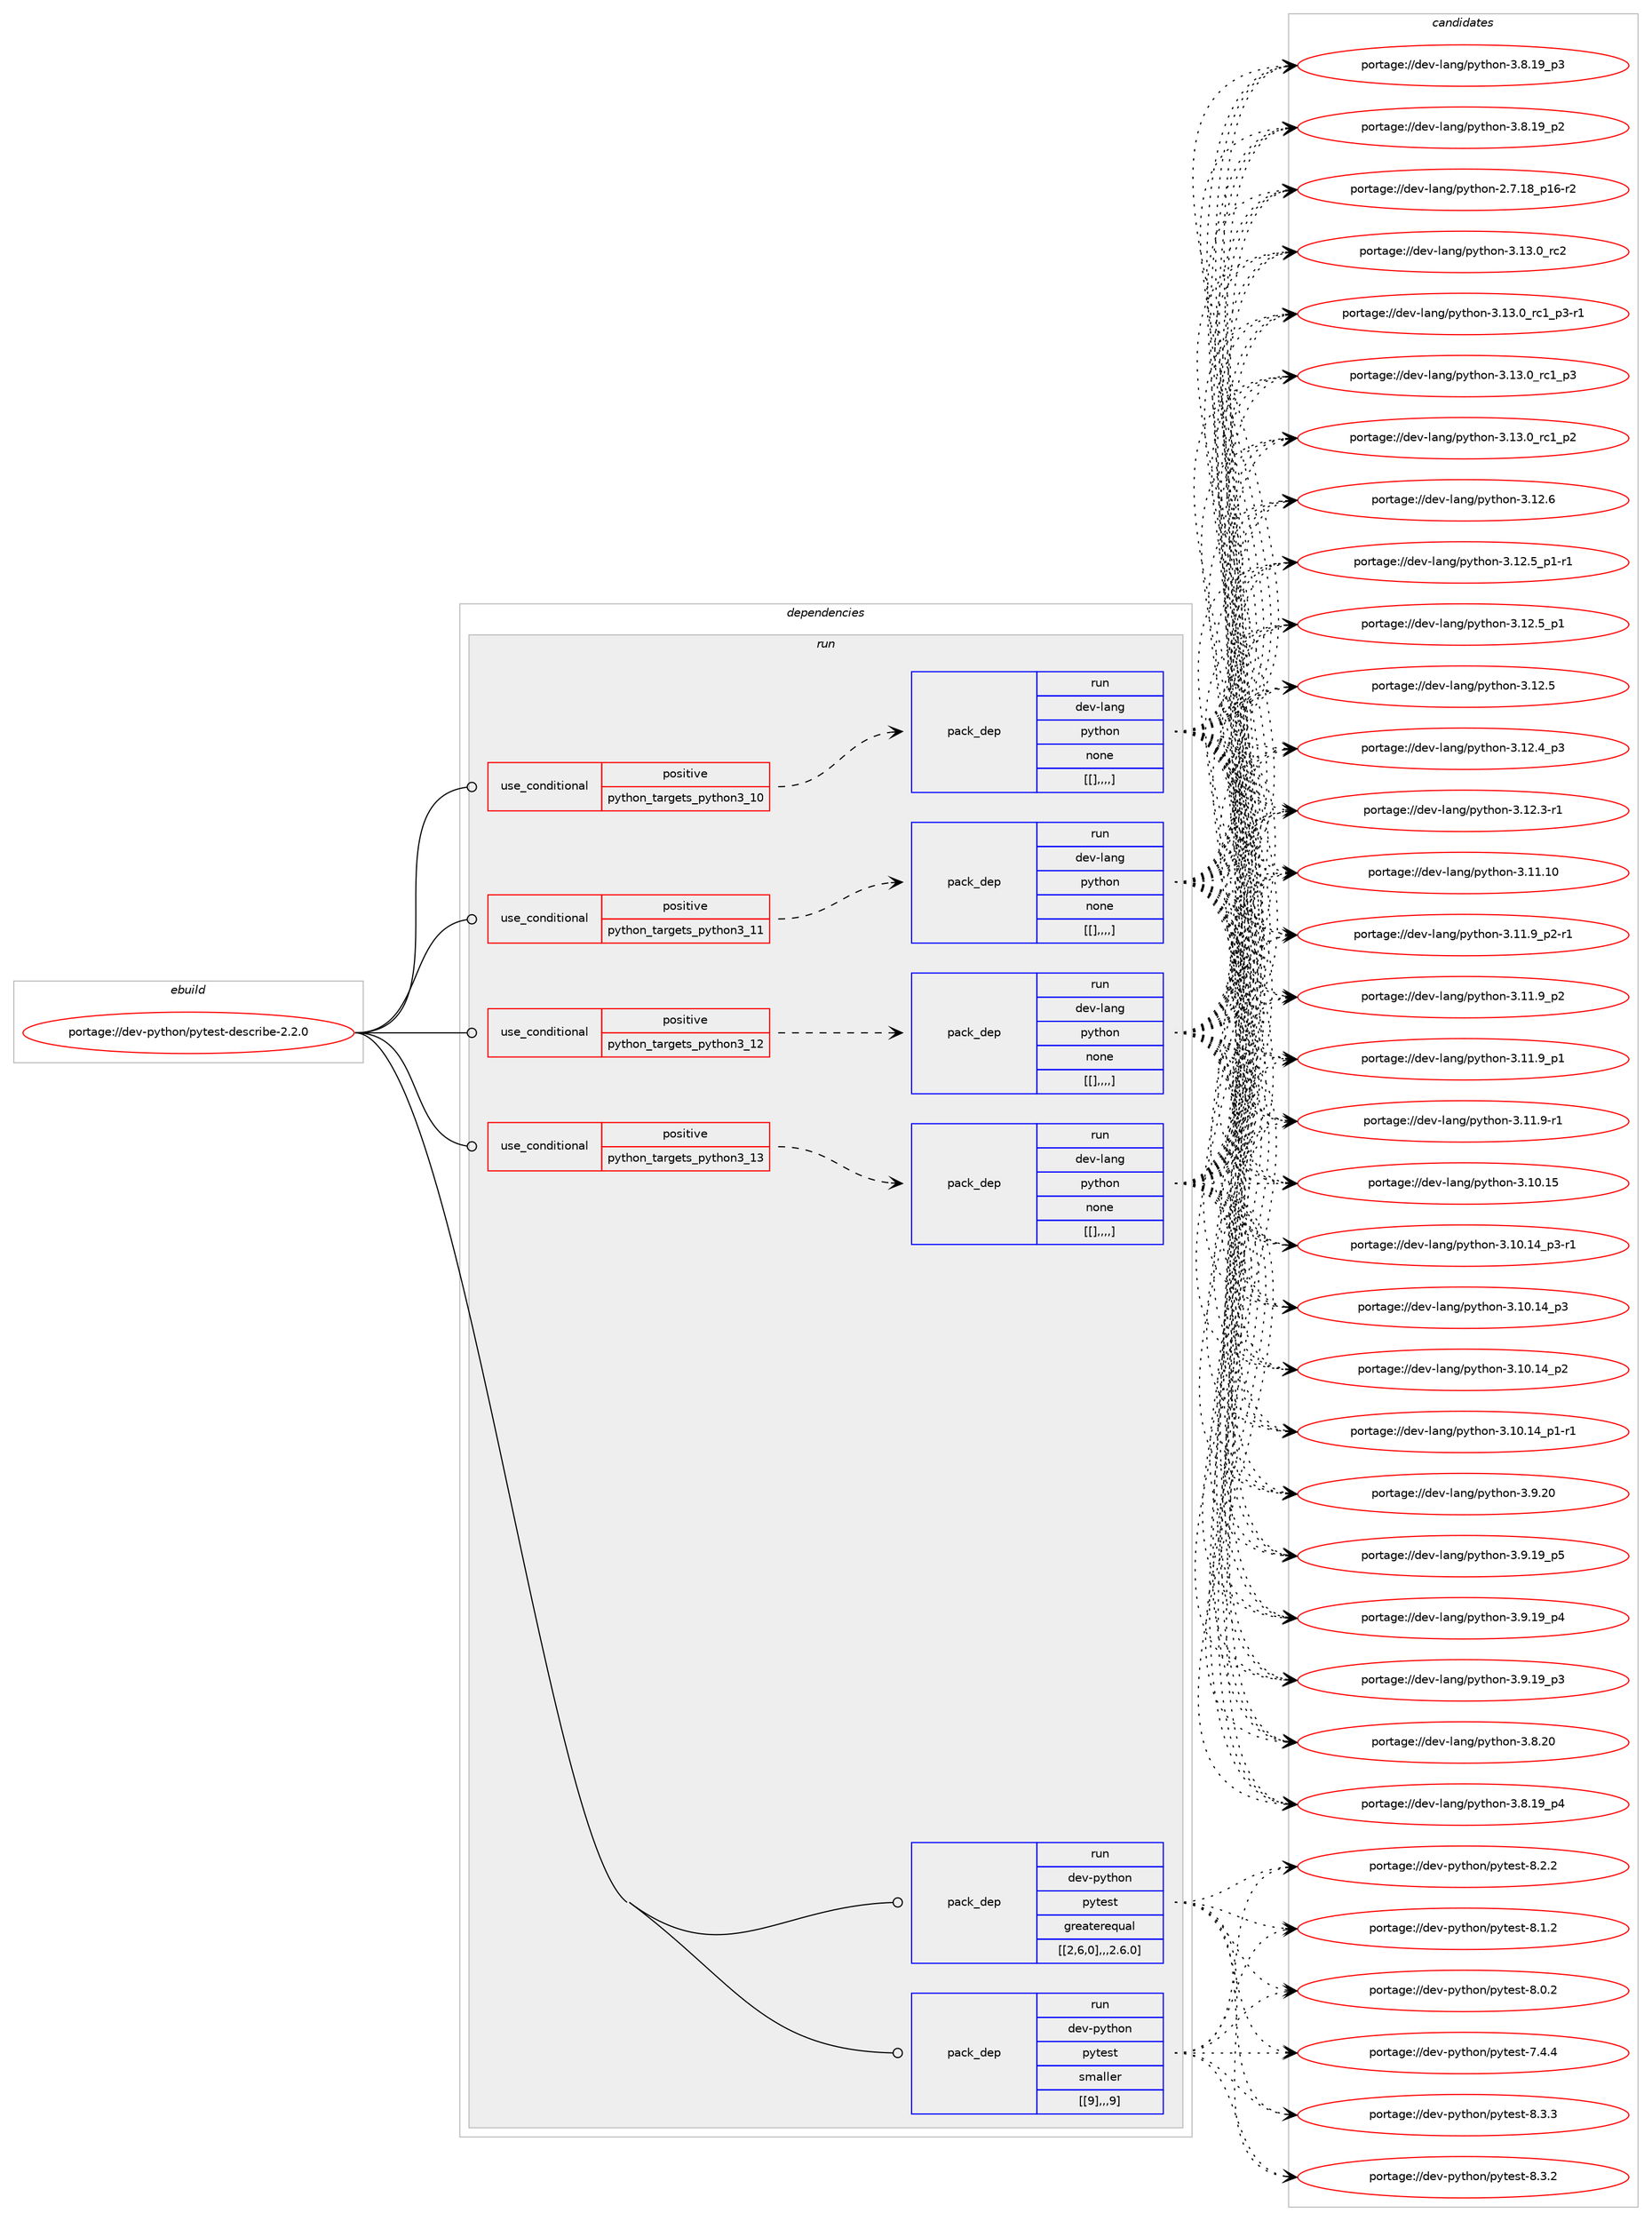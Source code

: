 digraph prolog {

# *************
# Graph options
# *************

newrank=true;
concentrate=true;
compound=true;
graph [rankdir=LR,fontname=Helvetica,fontsize=10,ranksep=1.5];#, ranksep=2.5, nodesep=0.2];
edge  [arrowhead=vee];
node  [fontname=Helvetica,fontsize=10];

# **********
# The ebuild
# **********

subgraph cluster_leftcol {
color=gray;
label=<<i>ebuild</i>>;
id [label="portage://dev-python/pytest-describe-2.2.0", color=red, width=4, href="../dev-python/pytest-describe-2.2.0.svg"];
}

# ****************
# The dependencies
# ****************

subgraph cluster_midcol {
color=gray;
label=<<i>dependencies</i>>;
subgraph cluster_compile {
fillcolor="#eeeeee";
style=filled;
label=<<i>compile</i>>;
}
subgraph cluster_compileandrun {
fillcolor="#eeeeee";
style=filled;
label=<<i>compile and run</i>>;
}
subgraph cluster_run {
fillcolor="#eeeeee";
style=filled;
label=<<i>run</i>>;
subgraph cond38814 {
dependency160871 [label=<<TABLE BORDER="0" CELLBORDER="1" CELLSPACING="0" CELLPADDING="4"><TR><TD ROWSPAN="3" CELLPADDING="10">use_conditional</TD></TR><TR><TD>positive</TD></TR><TR><TD>python_targets_python3_10</TD></TR></TABLE>>, shape=none, color=red];
subgraph pack120801 {
dependency160872 [label=<<TABLE BORDER="0" CELLBORDER="1" CELLSPACING="0" CELLPADDING="4" WIDTH="220"><TR><TD ROWSPAN="6" CELLPADDING="30">pack_dep</TD></TR><TR><TD WIDTH="110">run</TD></TR><TR><TD>dev-lang</TD></TR><TR><TD>python</TD></TR><TR><TD>none</TD></TR><TR><TD>[[],,,,]</TD></TR></TABLE>>, shape=none, color=blue];
}
dependency160871:e -> dependency160872:w [weight=20,style="dashed",arrowhead="vee"];
}
id:e -> dependency160871:w [weight=20,style="solid",arrowhead="odot"];
subgraph cond38815 {
dependency160873 [label=<<TABLE BORDER="0" CELLBORDER="1" CELLSPACING="0" CELLPADDING="4"><TR><TD ROWSPAN="3" CELLPADDING="10">use_conditional</TD></TR><TR><TD>positive</TD></TR><TR><TD>python_targets_python3_11</TD></TR></TABLE>>, shape=none, color=red];
subgraph pack120802 {
dependency160874 [label=<<TABLE BORDER="0" CELLBORDER="1" CELLSPACING="0" CELLPADDING="4" WIDTH="220"><TR><TD ROWSPAN="6" CELLPADDING="30">pack_dep</TD></TR><TR><TD WIDTH="110">run</TD></TR><TR><TD>dev-lang</TD></TR><TR><TD>python</TD></TR><TR><TD>none</TD></TR><TR><TD>[[],,,,]</TD></TR></TABLE>>, shape=none, color=blue];
}
dependency160873:e -> dependency160874:w [weight=20,style="dashed",arrowhead="vee"];
}
id:e -> dependency160873:w [weight=20,style="solid",arrowhead="odot"];
subgraph cond38816 {
dependency160875 [label=<<TABLE BORDER="0" CELLBORDER="1" CELLSPACING="0" CELLPADDING="4"><TR><TD ROWSPAN="3" CELLPADDING="10">use_conditional</TD></TR><TR><TD>positive</TD></TR><TR><TD>python_targets_python3_12</TD></TR></TABLE>>, shape=none, color=red];
subgraph pack120803 {
dependency160876 [label=<<TABLE BORDER="0" CELLBORDER="1" CELLSPACING="0" CELLPADDING="4" WIDTH="220"><TR><TD ROWSPAN="6" CELLPADDING="30">pack_dep</TD></TR><TR><TD WIDTH="110">run</TD></TR><TR><TD>dev-lang</TD></TR><TR><TD>python</TD></TR><TR><TD>none</TD></TR><TR><TD>[[],,,,]</TD></TR></TABLE>>, shape=none, color=blue];
}
dependency160875:e -> dependency160876:w [weight=20,style="dashed",arrowhead="vee"];
}
id:e -> dependency160875:w [weight=20,style="solid",arrowhead="odot"];
subgraph cond38817 {
dependency160877 [label=<<TABLE BORDER="0" CELLBORDER="1" CELLSPACING="0" CELLPADDING="4"><TR><TD ROWSPAN="3" CELLPADDING="10">use_conditional</TD></TR><TR><TD>positive</TD></TR><TR><TD>python_targets_python3_13</TD></TR></TABLE>>, shape=none, color=red];
subgraph pack120804 {
dependency160878 [label=<<TABLE BORDER="0" CELLBORDER="1" CELLSPACING="0" CELLPADDING="4" WIDTH="220"><TR><TD ROWSPAN="6" CELLPADDING="30">pack_dep</TD></TR><TR><TD WIDTH="110">run</TD></TR><TR><TD>dev-lang</TD></TR><TR><TD>python</TD></TR><TR><TD>none</TD></TR><TR><TD>[[],,,,]</TD></TR></TABLE>>, shape=none, color=blue];
}
dependency160877:e -> dependency160878:w [weight=20,style="dashed",arrowhead="vee"];
}
id:e -> dependency160877:w [weight=20,style="solid",arrowhead="odot"];
subgraph pack120805 {
dependency160879 [label=<<TABLE BORDER="0" CELLBORDER="1" CELLSPACING="0" CELLPADDING="4" WIDTH="220"><TR><TD ROWSPAN="6" CELLPADDING="30">pack_dep</TD></TR><TR><TD WIDTH="110">run</TD></TR><TR><TD>dev-python</TD></TR><TR><TD>pytest</TD></TR><TR><TD>greaterequal</TD></TR><TR><TD>[[2,6,0],,,2.6.0]</TD></TR></TABLE>>, shape=none, color=blue];
}
id:e -> dependency160879:w [weight=20,style="solid",arrowhead="odot"];
subgraph pack120806 {
dependency160880 [label=<<TABLE BORDER="0" CELLBORDER="1" CELLSPACING="0" CELLPADDING="4" WIDTH="220"><TR><TD ROWSPAN="6" CELLPADDING="30">pack_dep</TD></TR><TR><TD WIDTH="110">run</TD></TR><TR><TD>dev-python</TD></TR><TR><TD>pytest</TD></TR><TR><TD>smaller</TD></TR><TR><TD>[[9],,,9]</TD></TR></TABLE>>, shape=none, color=blue];
}
id:e -> dependency160880:w [weight=20,style="solid",arrowhead="odot"];
}
}

# **************
# The candidates
# **************

subgraph cluster_choices {
rank=same;
color=gray;
label=<<i>candidates</i>>;

subgraph choice120801 {
color=black;
nodesep=1;
choice10010111845108971101034711212111610411111045514649514648951149950 [label="portage://dev-lang/python-3.13.0_rc2", color=red, width=4,href="../dev-lang/python-3.13.0_rc2.svg"];
choice1001011184510897110103471121211161041111104551464951464895114994995112514511449 [label="portage://dev-lang/python-3.13.0_rc1_p3-r1", color=red, width=4,href="../dev-lang/python-3.13.0_rc1_p3-r1.svg"];
choice100101118451089711010347112121116104111110455146495146489511499499511251 [label="portage://dev-lang/python-3.13.0_rc1_p3", color=red, width=4,href="../dev-lang/python-3.13.0_rc1_p3.svg"];
choice100101118451089711010347112121116104111110455146495146489511499499511250 [label="portage://dev-lang/python-3.13.0_rc1_p2", color=red, width=4,href="../dev-lang/python-3.13.0_rc1_p2.svg"];
choice10010111845108971101034711212111610411111045514649504654 [label="portage://dev-lang/python-3.12.6", color=red, width=4,href="../dev-lang/python-3.12.6.svg"];
choice1001011184510897110103471121211161041111104551464950465395112494511449 [label="portage://dev-lang/python-3.12.5_p1-r1", color=red, width=4,href="../dev-lang/python-3.12.5_p1-r1.svg"];
choice100101118451089711010347112121116104111110455146495046539511249 [label="portage://dev-lang/python-3.12.5_p1", color=red, width=4,href="../dev-lang/python-3.12.5_p1.svg"];
choice10010111845108971101034711212111610411111045514649504653 [label="portage://dev-lang/python-3.12.5", color=red, width=4,href="../dev-lang/python-3.12.5.svg"];
choice100101118451089711010347112121116104111110455146495046529511251 [label="portage://dev-lang/python-3.12.4_p3", color=red, width=4,href="../dev-lang/python-3.12.4_p3.svg"];
choice100101118451089711010347112121116104111110455146495046514511449 [label="portage://dev-lang/python-3.12.3-r1", color=red, width=4,href="../dev-lang/python-3.12.3-r1.svg"];
choice1001011184510897110103471121211161041111104551464949464948 [label="portage://dev-lang/python-3.11.10", color=red, width=4,href="../dev-lang/python-3.11.10.svg"];
choice1001011184510897110103471121211161041111104551464949465795112504511449 [label="portage://dev-lang/python-3.11.9_p2-r1", color=red, width=4,href="../dev-lang/python-3.11.9_p2-r1.svg"];
choice100101118451089711010347112121116104111110455146494946579511250 [label="portage://dev-lang/python-3.11.9_p2", color=red, width=4,href="../dev-lang/python-3.11.9_p2.svg"];
choice100101118451089711010347112121116104111110455146494946579511249 [label="portage://dev-lang/python-3.11.9_p1", color=red, width=4,href="../dev-lang/python-3.11.9_p1.svg"];
choice100101118451089711010347112121116104111110455146494946574511449 [label="portage://dev-lang/python-3.11.9-r1", color=red, width=4,href="../dev-lang/python-3.11.9-r1.svg"];
choice1001011184510897110103471121211161041111104551464948464953 [label="portage://dev-lang/python-3.10.15", color=red, width=4,href="../dev-lang/python-3.10.15.svg"];
choice100101118451089711010347112121116104111110455146494846495295112514511449 [label="portage://dev-lang/python-3.10.14_p3-r1", color=red, width=4,href="../dev-lang/python-3.10.14_p3-r1.svg"];
choice10010111845108971101034711212111610411111045514649484649529511251 [label="portage://dev-lang/python-3.10.14_p3", color=red, width=4,href="../dev-lang/python-3.10.14_p3.svg"];
choice10010111845108971101034711212111610411111045514649484649529511250 [label="portage://dev-lang/python-3.10.14_p2", color=red, width=4,href="../dev-lang/python-3.10.14_p2.svg"];
choice100101118451089711010347112121116104111110455146494846495295112494511449 [label="portage://dev-lang/python-3.10.14_p1-r1", color=red, width=4,href="../dev-lang/python-3.10.14_p1-r1.svg"];
choice10010111845108971101034711212111610411111045514657465048 [label="portage://dev-lang/python-3.9.20", color=red, width=4,href="../dev-lang/python-3.9.20.svg"];
choice100101118451089711010347112121116104111110455146574649579511253 [label="portage://dev-lang/python-3.9.19_p5", color=red, width=4,href="../dev-lang/python-3.9.19_p5.svg"];
choice100101118451089711010347112121116104111110455146574649579511252 [label="portage://dev-lang/python-3.9.19_p4", color=red, width=4,href="../dev-lang/python-3.9.19_p4.svg"];
choice100101118451089711010347112121116104111110455146574649579511251 [label="portage://dev-lang/python-3.9.19_p3", color=red, width=4,href="../dev-lang/python-3.9.19_p3.svg"];
choice10010111845108971101034711212111610411111045514656465048 [label="portage://dev-lang/python-3.8.20", color=red, width=4,href="../dev-lang/python-3.8.20.svg"];
choice100101118451089711010347112121116104111110455146564649579511252 [label="portage://dev-lang/python-3.8.19_p4", color=red, width=4,href="../dev-lang/python-3.8.19_p4.svg"];
choice100101118451089711010347112121116104111110455146564649579511251 [label="portage://dev-lang/python-3.8.19_p3", color=red, width=4,href="../dev-lang/python-3.8.19_p3.svg"];
choice100101118451089711010347112121116104111110455146564649579511250 [label="portage://dev-lang/python-3.8.19_p2", color=red, width=4,href="../dev-lang/python-3.8.19_p2.svg"];
choice100101118451089711010347112121116104111110455046554649569511249544511450 [label="portage://dev-lang/python-2.7.18_p16-r2", color=red, width=4,href="../dev-lang/python-2.7.18_p16-r2.svg"];
dependency160872:e -> choice10010111845108971101034711212111610411111045514649514648951149950:w [style=dotted,weight="100"];
dependency160872:e -> choice1001011184510897110103471121211161041111104551464951464895114994995112514511449:w [style=dotted,weight="100"];
dependency160872:e -> choice100101118451089711010347112121116104111110455146495146489511499499511251:w [style=dotted,weight="100"];
dependency160872:e -> choice100101118451089711010347112121116104111110455146495146489511499499511250:w [style=dotted,weight="100"];
dependency160872:e -> choice10010111845108971101034711212111610411111045514649504654:w [style=dotted,weight="100"];
dependency160872:e -> choice1001011184510897110103471121211161041111104551464950465395112494511449:w [style=dotted,weight="100"];
dependency160872:e -> choice100101118451089711010347112121116104111110455146495046539511249:w [style=dotted,weight="100"];
dependency160872:e -> choice10010111845108971101034711212111610411111045514649504653:w [style=dotted,weight="100"];
dependency160872:e -> choice100101118451089711010347112121116104111110455146495046529511251:w [style=dotted,weight="100"];
dependency160872:e -> choice100101118451089711010347112121116104111110455146495046514511449:w [style=dotted,weight="100"];
dependency160872:e -> choice1001011184510897110103471121211161041111104551464949464948:w [style=dotted,weight="100"];
dependency160872:e -> choice1001011184510897110103471121211161041111104551464949465795112504511449:w [style=dotted,weight="100"];
dependency160872:e -> choice100101118451089711010347112121116104111110455146494946579511250:w [style=dotted,weight="100"];
dependency160872:e -> choice100101118451089711010347112121116104111110455146494946579511249:w [style=dotted,weight="100"];
dependency160872:e -> choice100101118451089711010347112121116104111110455146494946574511449:w [style=dotted,weight="100"];
dependency160872:e -> choice1001011184510897110103471121211161041111104551464948464953:w [style=dotted,weight="100"];
dependency160872:e -> choice100101118451089711010347112121116104111110455146494846495295112514511449:w [style=dotted,weight="100"];
dependency160872:e -> choice10010111845108971101034711212111610411111045514649484649529511251:w [style=dotted,weight="100"];
dependency160872:e -> choice10010111845108971101034711212111610411111045514649484649529511250:w [style=dotted,weight="100"];
dependency160872:e -> choice100101118451089711010347112121116104111110455146494846495295112494511449:w [style=dotted,weight="100"];
dependency160872:e -> choice10010111845108971101034711212111610411111045514657465048:w [style=dotted,weight="100"];
dependency160872:e -> choice100101118451089711010347112121116104111110455146574649579511253:w [style=dotted,weight="100"];
dependency160872:e -> choice100101118451089711010347112121116104111110455146574649579511252:w [style=dotted,weight="100"];
dependency160872:e -> choice100101118451089711010347112121116104111110455146574649579511251:w [style=dotted,weight="100"];
dependency160872:e -> choice10010111845108971101034711212111610411111045514656465048:w [style=dotted,weight="100"];
dependency160872:e -> choice100101118451089711010347112121116104111110455146564649579511252:w [style=dotted,weight="100"];
dependency160872:e -> choice100101118451089711010347112121116104111110455146564649579511251:w [style=dotted,weight="100"];
dependency160872:e -> choice100101118451089711010347112121116104111110455146564649579511250:w [style=dotted,weight="100"];
dependency160872:e -> choice100101118451089711010347112121116104111110455046554649569511249544511450:w [style=dotted,weight="100"];
}
subgraph choice120802 {
color=black;
nodesep=1;
choice10010111845108971101034711212111610411111045514649514648951149950 [label="portage://dev-lang/python-3.13.0_rc2", color=red, width=4,href="../dev-lang/python-3.13.0_rc2.svg"];
choice1001011184510897110103471121211161041111104551464951464895114994995112514511449 [label="portage://dev-lang/python-3.13.0_rc1_p3-r1", color=red, width=4,href="../dev-lang/python-3.13.0_rc1_p3-r1.svg"];
choice100101118451089711010347112121116104111110455146495146489511499499511251 [label="portage://dev-lang/python-3.13.0_rc1_p3", color=red, width=4,href="../dev-lang/python-3.13.0_rc1_p3.svg"];
choice100101118451089711010347112121116104111110455146495146489511499499511250 [label="portage://dev-lang/python-3.13.0_rc1_p2", color=red, width=4,href="../dev-lang/python-3.13.0_rc1_p2.svg"];
choice10010111845108971101034711212111610411111045514649504654 [label="portage://dev-lang/python-3.12.6", color=red, width=4,href="../dev-lang/python-3.12.6.svg"];
choice1001011184510897110103471121211161041111104551464950465395112494511449 [label="portage://dev-lang/python-3.12.5_p1-r1", color=red, width=4,href="../dev-lang/python-3.12.5_p1-r1.svg"];
choice100101118451089711010347112121116104111110455146495046539511249 [label="portage://dev-lang/python-3.12.5_p1", color=red, width=4,href="../dev-lang/python-3.12.5_p1.svg"];
choice10010111845108971101034711212111610411111045514649504653 [label="portage://dev-lang/python-3.12.5", color=red, width=4,href="../dev-lang/python-3.12.5.svg"];
choice100101118451089711010347112121116104111110455146495046529511251 [label="portage://dev-lang/python-3.12.4_p3", color=red, width=4,href="../dev-lang/python-3.12.4_p3.svg"];
choice100101118451089711010347112121116104111110455146495046514511449 [label="portage://dev-lang/python-3.12.3-r1", color=red, width=4,href="../dev-lang/python-3.12.3-r1.svg"];
choice1001011184510897110103471121211161041111104551464949464948 [label="portage://dev-lang/python-3.11.10", color=red, width=4,href="../dev-lang/python-3.11.10.svg"];
choice1001011184510897110103471121211161041111104551464949465795112504511449 [label="portage://dev-lang/python-3.11.9_p2-r1", color=red, width=4,href="../dev-lang/python-3.11.9_p2-r1.svg"];
choice100101118451089711010347112121116104111110455146494946579511250 [label="portage://dev-lang/python-3.11.9_p2", color=red, width=4,href="../dev-lang/python-3.11.9_p2.svg"];
choice100101118451089711010347112121116104111110455146494946579511249 [label="portage://dev-lang/python-3.11.9_p1", color=red, width=4,href="../dev-lang/python-3.11.9_p1.svg"];
choice100101118451089711010347112121116104111110455146494946574511449 [label="portage://dev-lang/python-3.11.9-r1", color=red, width=4,href="../dev-lang/python-3.11.9-r1.svg"];
choice1001011184510897110103471121211161041111104551464948464953 [label="portage://dev-lang/python-3.10.15", color=red, width=4,href="../dev-lang/python-3.10.15.svg"];
choice100101118451089711010347112121116104111110455146494846495295112514511449 [label="portage://dev-lang/python-3.10.14_p3-r1", color=red, width=4,href="../dev-lang/python-3.10.14_p3-r1.svg"];
choice10010111845108971101034711212111610411111045514649484649529511251 [label="portage://dev-lang/python-3.10.14_p3", color=red, width=4,href="../dev-lang/python-3.10.14_p3.svg"];
choice10010111845108971101034711212111610411111045514649484649529511250 [label="portage://dev-lang/python-3.10.14_p2", color=red, width=4,href="../dev-lang/python-3.10.14_p2.svg"];
choice100101118451089711010347112121116104111110455146494846495295112494511449 [label="portage://dev-lang/python-3.10.14_p1-r1", color=red, width=4,href="../dev-lang/python-3.10.14_p1-r1.svg"];
choice10010111845108971101034711212111610411111045514657465048 [label="portage://dev-lang/python-3.9.20", color=red, width=4,href="../dev-lang/python-3.9.20.svg"];
choice100101118451089711010347112121116104111110455146574649579511253 [label="portage://dev-lang/python-3.9.19_p5", color=red, width=4,href="../dev-lang/python-3.9.19_p5.svg"];
choice100101118451089711010347112121116104111110455146574649579511252 [label="portage://dev-lang/python-3.9.19_p4", color=red, width=4,href="../dev-lang/python-3.9.19_p4.svg"];
choice100101118451089711010347112121116104111110455146574649579511251 [label="portage://dev-lang/python-3.9.19_p3", color=red, width=4,href="../dev-lang/python-3.9.19_p3.svg"];
choice10010111845108971101034711212111610411111045514656465048 [label="portage://dev-lang/python-3.8.20", color=red, width=4,href="../dev-lang/python-3.8.20.svg"];
choice100101118451089711010347112121116104111110455146564649579511252 [label="portage://dev-lang/python-3.8.19_p4", color=red, width=4,href="../dev-lang/python-3.8.19_p4.svg"];
choice100101118451089711010347112121116104111110455146564649579511251 [label="portage://dev-lang/python-3.8.19_p3", color=red, width=4,href="../dev-lang/python-3.8.19_p3.svg"];
choice100101118451089711010347112121116104111110455146564649579511250 [label="portage://dev-lang/python-3.8.19_p2", color=red, width=4,href="../dev-lang/python-3.8.19_p2.svg"];
choice100101118451089711010347112121116104111110455046554649569511249544511450 [label="portage://dev-lang/python-2.7.18_p16-r2", color=red, width=4,href="../dev-lang/python-2.7.18_p16-r2.svg"];
dependency160874:e -> choice10010111845108971101034711212111610411111045514649514648951149950:w [style=dotted,weight="100"];
dependency160874:e -> choice1001011184510897110103471121211161041111104551464951464895114994995112514511449:w [style=dotted,weight="100"];
dependency160874:e -> choice100101118451089711010347112121116104111110455146495146489511499499511251:w [style=dotted,weight="100"];
dependency160874:e -> choice100101118451089711010347112121116104111110455146495146489511499499511250:w [style=dotted,weight="100"];
dependency160874:e -> choice10010111845108971101034711212111610411111045514649504654:w [style=dotted,weight="100"];
dependency160874:e -> choice1001011184510897110103471121211161041111104551464950465395112494511449:w [style=dotted,weight="100"];
dependency160874:e -> choice100101118451089711010347112121116104111110455146495046539511249:w [style=dotted,weight="100"];
dependency160874:e -> choice10010111845108971101034711212111610411111045514649504653:w [style=dotted,weight="100"];
dependency160874:e -> choice100101118451089711010347112121116104111110455146495046529511251:w [style=dotted,weight="100"];
dependency160874:e -> choice100101118451089711010347112121116104111110455146495046514511449:w [style=dotted,weight="100"];
dependency160874:e -> choice1001011184510897110103471121211161041111104551464949464948:w [style=dotted,weight="100"];
dependency160874:e -> choice1001011184510897110103471121211161041111104551464949465795112504511449:w [style=dotted,weight="100"];
dependency160874:e -> choice100101118451089711010347112121116104111110455146494946579511250:w [style=dotted,weight="100"];
dependency160874:e -> choice100101118451089711010347112121116104111110455146494946579511249:w [style=dotted,weight="100"];
dependency160874:e -> choice100101118451089711010347112121116104111110455146494946574511449:w [style=dotted,weight="100"];
dependency160874:e -> choice1001011184510897110103471121211161041111104551464948464953:w [style=dotted,weight="100"];
dependency160874:e -> choice100101118451089711010347112121116104111110455146494846495295112514511449:w [style=dotted,weight="100"];
dependency160874:e -> choice10010111845108971101034711212111610411111045514649484649529511251:w [style=dotted,weight="100"];
dependency160874:e -> choice10010111845108971101034711212111610411111045514649484649529511250:w [style=dotted,weight="100"];
dependency160874:e -> choice100101118451089711010347112121116104111110455146494846495295112494511449:w [style=dotted,weight="100"];
dependency160874:e -> choice10010111845108971101034711212111610411111045514657465048:w [style=dotted,weight="100"];
dependency160874:e -> choice100101118451089711010347112121116104111110455146574649579511253:w [style=dotted,weight="100"];
dependency160874:e -> choice100101118451089711010347112121116104111110455146574649579511252:w [style=dotted,weight="100"];
dependency160874:e -> choice100101118451089711010347112121116104111110455146574649579511251:w [style=dotted,weight="100"];
dependency160874:e -> choice10010111845108971101034711212111610411111045514656465048:w [style=dotted,weight="100"];
dependency160874:e -> choice100101118451089711010347112121116104111110455146564649579511252:w [style=dotted,weight="100"];
dependency160874:e -> choice100101118451089711010347112121116104111110455146564649579511251:w [style=dotted,weight="100"];
dependency160874:e -> choice100101118451089711010347112121116104111110455146564649579511250:w [style=dotted,weight="100"];
dependency160874:e -> choice100101118451089711010347112121116104111110455046554649569511249544511450:w [style=dotted,weight="100"];
}
subgraph choice120803 {
color=black;
nodesep=1;
choice10010111845108971101034711212111610411111045514649514648951149950 [label="portage://dev-lang/python-3.13.0_rc2", color=red, width=4,href="../dev-lang/python-3.13.0_rc2.svg"];
choice1001011184510897110103471121211161041111104551464951464895114994995112514511449 [label="portage://dev-lang/python-3.13.0_rc1_p3-r1", color=red, width=4,href="../dev-lang/python-3.13.0_rc1_p3-r1.svg"];
choice100101118451089711010347112121116104111110455146495146489511499499511251 [label="portage://dev-lang/python-3.13.0_rc1_p3", color=red, width=4,href="../dev-lang/python-3.13.0_rc1_p3.svg"];
choice100101118451089711010347112121116104111110455146495146489511499499511250 [label="portage://dev-lang/python-3.13.0_rc1_p2", color=red, width=4,href="../dev-lang/python-3.13.0_rc1_p2.svg"];
choice10010111845108971101034711212111610411111045514649504654 [label="portage://dev-lang/python-3.12.6", color=red, width=4,href="../dev-lang/python-3.12.6.svg"];
choice1001011184510897110103471121211161041111104551464950465395112494511449 [label="portage://dev-lang/python-3.12.5_p1-r1", color=red, width=4,href="../dev-lang/python-3.12.5_p1-r1.svg"];
choice100101118451089711010347112121116104111110455146495046539511249 [label="portage://dev-lang/python-3.12.5_p1", color=red, width=4,href="../dev-lang/python-3.12.5_p1.svg"];
choice10010111845108971101034711212111610411111045514649504653 [label="portage://dev-lang/python-3.12.5", color=red, width=4,href="../dev-lang/python-3.12.5.svg"];
choice100101118451089711010347112121116104111110455146495046529511251 [label="portage://dev-lang/python-3.12.4_p3", color=red, width=4,href="../dev-lang/python-3.12.4_p3.svg"];
choice100101118451089711010347112121116104111110455146495046514511449 [label="portage://dev-lang/python-3.12.3-r1", color=red, width=4,href="../dev-lang/python-3.12.3-r1.svg"];
choice1001011184510897110103471121211161041111104551464949464948 [label="portage://dev-lang/python-3.11.10", color=red, width=4,href="../dev-lang/python-3.11.10.svg"];
choice1001011184510897110103471121211161041111104551464949465795112504511449 [label="portage://dev-lang/python-3.11.9_p2-r1", color=red, width=4,href="../dev-lang/python-3.11.9_p2-r1.svg"];
choice100101118451089711010347112121116104111110455146494946579511250 [label="portage://dev-lang/python-3.11.9_p2", color=red, width=4,href="../dev-lang/python-3.11.9_p2.svg"];
choice100101118451089711010347112121116104111110455146494946579511249 [label="portage://dev-lang/python-3.11.9_p1", color=red, width=4,href="../dev-lang/python-3.11.9_p1.svg"];
choice100101118451089711010347112121116104111110455146494946574511449 [label="portage://dev-lang/python-3.11.9-r1", color=red, width=4,href="../dev-lang/python-3.11.9-r1.svg"];
choice1001011184510897110103471121211161041111104551464948464953 [label="portage://dev-lang/python-3.10.15", color=red, width=4,href="../dev-lang/python-3.10.15.svg"];
choice100101118451089711010347112121116104111110455146494846495295112514511449 [label="portage://dev-lang/python-3.10.14_p3-r1", color=red, width=4,href="../dev-lang/python-3.10.14_p3-r1.svg"];
choice10010111845108971101034711212111610411111045514649484649529511251 [label="portage://dev-lang/python-3.10.14_p3", color=red, width=4,href="../dev-lang/python-3.10.14_p3.svg"];
choice10010111845108971101034711212111610411111045514649484649529511250 [label="portage://dev-lang/python-3.10.14_p2", color=red, width=4,href="../dev-lang/python-3.10.14_p2.svg"];
choice100101118451089711010347112121116104111110455146494846495295112494511449 [label="portage://dev-lang/python-3.10.14_p1-r1", color=red, width=4,href="../dev-lang/python-3.10.14_p1-r1.svg"];
choice10010111845108971101034711212111610411111045514657465048 [label="portage://dev-lang/python-3.9.20", color=red, width=4,href="../dev-lang/python-3.9.20.svg"];
choice100101118451089711010347112121116104111110455146574649579511253 [label="portage://dev-lang/python-3.9.19_p5", color=red, width=4,href="../dev-lang/python-3.9.19_p5.svg"];
choice100101118451089711010347112121116104111110455146574649579511252 [label="portage://dev-lang/python-3.9.19_p4", color=red, width=4,href="../dev-lang/python-3.9.19_p4.svg"];
choice100101118451089711010347112121116104111110455146574649579511251 [label="portage://dev-lang/python-3.9.19_p3", color=red, width=4,href="../dev-lang/python-3.9.19_p3.svg"];
choice10010111845108971101034711212111610411111045514656465048 [label="portage://dev-lang/python-3.8.20", color=red, width=4,href="../dev-lang/python-3.8.20.svg"];
choice100101118451089711010347112121116104111110455146564649579511252 [label="portage://dev-lang/python-3.8.19_p4", color=red, width=4,href="../dev-lang/python-3.8.19_p4.svg"];
choice100101118451089711010347112121116104111110455146564649579511251 [label="portage://dev-lang/python-3.8.19_p3", color=red, width=4,href="../dev-lang/python-3.8.19_p3.svg"];
choice100101118451089711010347112121116104111110455146564649579511250 [label="portage://dev-lang/python-3.8.19_p2", color=red, width=4,href="../dev-lang/python-3.8.19_p2.svg"];
choice100101118451089711010347112121116104111110455046554649569511249544511450 [label="portage://dev-lang/python-2.7.18_p16-r2", color=red, width=4,href="../dev-lang/python-2.7.18_p16-r2.svg"];
dependency160876:e -> choice10010111845108971101034711212111610411111045514649514648951149950:w [style=dotted,weight="100"];
dependency160876:e -> choice1001011184510897110103471121211161041111104551464951464895114994995112514511449:w [style=dotted,weight="100"];
dependency160876:e -> choice100101118451089711010347112121116104111110455146495146489511499499511251:w [style=dotted,weight="100"];
dependency160876:e -> choice100101118451089711010347112121116104111110455146495146489511499499511250:w [style=dotted,weight="100"];
dependency160876:e -> choice10010111845108971101034711212111610411111045514649504654:w [style=dotted,weight="100"];
dependency160876:e -> choice1001011184510897110103471121211161041111104551464950465395112494511449:w [style=dotted,weight="100"];
dependency160876:e -> choice100101118451089711010347112121116104111110455146495046539511249:w [style=dotted,weight="100"];
dependency160876:e -> choice10010111845108971101034711212111610411111045514649504653:w [style=dotted,weight="100"];
dependency160876:e -> choice100101118451089711010347112121116104111110455146495046529511251:w [style=dotted,weight="100"];
dependency160876:e -> choice100101118451089711010347112121116104111110455146495046514511449:w [style=dotted,weight="100"];
dependency160876:e -> choice1001011184510897110103471121211161041111104551464949464948:w [style=dotted,weight="100"];
dependency160876:e -> choice1001011184510897110103471121211161041111104551464949465795112504511449:w [style=dotted,weight="100"];
dependency160876:e -> choice100101118451089711010347112121116104111110455146494946579511250:w [style=dotted,weight="100"];
dependency160876:e -> choice100101118451089711010347112121116104111110455146494946579511249:w [style=dotted,weight="100"];
dependency160876:e -> choice100101118451089711010347112121116104111110455146494946574511449:w [style=dotted,weight="100"];
dependency160876:e -> choice1001011184510897110103471121211161041111104551464948464953:w [style=dotted,weight="100"];
dependency160876:e -> choice100101118451089711010347112121116104111110455146494846495295112514511449:w [style=dotted,weight="100"];
dependency160876:e -> choice10010111845108971101034711212111610411111045514649484649529511251:w [style=dotted,weight="100"];
dependency160876:e -> choice10010111845108971101034711212111610411111045514649484649529511250:w [style=dotted,weight="100"];
dependency160876:e -> choice100101118451089711010347112121116104111110455146494846495295112494511449:w [style=dotted,weight="100"];
dependency160876:e -> choice10010111845108971101034711212111610411111045514657465048:w [style=dotted,weight="100"];
dependency160876:e -> choice100101118451089711010347112121116104111110455146574649579511253:w [style=dotted,weight="100"];
dependency160876:e -> choice100101118451089711010347112121116104111110455146574649579511252:w [style=dotted,weight="100"];
dependency160876:e -> choice100101118451089711010347112121116104111110455146574649579511251:w [style=dotted,weight="100"];
dependency160876:e -> choice10010111845108971101034711212111610411111045514656465048:w [style=dotted,weight="100"];
dependency160876:e -> choice100101118451089711010347112121116104111110455146564649579511252:w [style=dotted,weight="100"];
dependency160876:e -> choice100101118451089711010347112121116104111110455146564649579511251:w [style=dotted,weight="100"];
dependency160876:e -> choice100101118451089711010347112121116104111110455146564649579511250:w [style=dotted,weight="100"];
dependency160876:e -> choice100101118451089711010347112121116104111110455046554649569511249544511450:w [style=dotted,weight="100"];
}
subgraph choice120804 {
color=black;
nodesep=1;
choice10010111845108971101034711212111610411111045514649514648951149950 [label="portage://dev-lang/python-3.13.0_rc2", color=red, width=4,href="../dev-lang/python-3.13.0_rc2.svg"];
choice1001011184510897110103471121211161041111104551464951464895114994995112514511449 [label="portage://dev-lang/python-3.13.0_rc1_p3-r1", color=red, width=4,href="../dev-lang/python-3.13.0_rc1_p3-r1.svg"];
choice100101118451089711010347112121116104111110455146495146489511499499511251 [label="portage://dev-lang/python-3.13.0_rc1_p3", color=red, width=4,href="../dev-lang/python-3.13.0_rc1_p3.svg"];
choice100101118451089711010347112121116104111110455146495146489511499499511250 [label="portage://dev-lang/python-3.13.0_rc1_p2", color=red, width=4,href="../dev-lang/python-3.13.0_rc1_p2.svg"];
choice10010111845108971101034711212111610411111045514649504654 [label="portage://dev-lang/python-3.12.6", color=red, width=4,href="../dev-lang/python-3.12.6.svg"];
choice1001011184510897110103471121211161041111104551464950465395112494511449 [label="portage://dev-lang/python-3.12.5_p1-r1", color=red, width=4,href="../dev-lang/python-3.12.5_p1-r1.svg"];
choice100101118451089711010347112121116104111110455146495046539511249 [label="portage://dev-lang/python-3.12.5_p1", color=red, width=4,href="../dev-lang/python-3.12.5_p1.svg"];
choice10010111845108971101034711212111610411111045514649504653 [label="portage://dev-lang/python-3.12.5", color=red, width=4,href="../dev-lang/python-3.12.5.svg"];
choice100101118451089711010347112121116104111110455146495046529511251 [label="portage://dev-lang/python-3.12.4_p3", color=red, width=4,href="../dev-lang/python-3.12.4_p3.svg"];
choice100101118451089711010347112121116104111110455146495046514511449 [label="portage://dev-lang/python-3.12.3-r1", color=red, width=4,href="../dev-lang/python-3.12.3-r1.svg"];
choice1001011184510897110103471121211161041111104551464949464948 [label="portage://dev-lang/python-3.11.10", color=red, width=4,href="../dev-lang/python-3.11.10.svg"];
choice1001011184510897110103471121211161041111104551464949465795112504511449 [label="portage://dev-lang/python-3.11.9_p2-r1", color=red, width=4,href="../dev-lang/python-3.11.9_p2-r1.svg"];
choice100101118451089711010347112121116104111110455146494946579511250 [label="portage://dev-lang/python-3.11.9_p2", color=red, width=4,href="../dev-lang/python-3.11.9_p2.svg"];
choice100101118451089711010347112121116104111110455146494946579511249 [label="portage://dev-lang/python-3.11.9_p1", color=red, width=4,href="../dev-lang/python-3.11.9_p1.svg"];
choice100101118451089711010347112121116104111110455146494946574511449 [label="portage://dev-lang/python-3.11.9-r1", color=red, width=4,href="../dev-lang/python-3.11.9-r1.svg"];
choice1001011184510897110103471121211161041111104551464948464953 [label="portage://dev-lang/python-3.10.15", color=red, width=4,href="../dev-lang/python-3.10.15.svg"];
choice100101118451089711010347112121116104111110455146494846495295112514511449 [label="portage://dev-lang/python-3.10.14_p3-r1", color=red, width=4,href="../dev-lang/python-3.10.14_p3-r1.svg"];
choice10010111845108971101034711212111610411111045514649484649529511251 [label="portage://dev-lang/python-3.10.14_p3", color=red, width=4,href="../dev-lang/python-3.10.14_p3.svg"];
choice10010111845108971101034711212111610411111045514649484649529511250 [label="portage://dev-lang/python-3.10.14_p2", color=red, width=4,href="../dev-lang/python-3.10.14_p2.svg"];
choice100101118451089711010347112121116104111110455146494846495295112494511449 [label="portage://dev-lang/python-3.10.14_p1-r1", color=red, width=4,href="../dev-lang/python-3.10.14_p1-r1.svg"];
choice10010111845108971101034711212111610411111045514657465048 [label="portage://dev-lang/python-3.9.20", color=red, width=4,href="../dev-lang/python-3.9.20.svg"];
choice100101118451089711010347112121116104111110455146574649579511253 [label="portage://dev-lang/python-3.9.19_p5", color=red, width=4,href="../dev-lang/python-3.9.19_p5.svg"];
choice100101118451089711010347112121116104111110455146574649579511252 [label="portage://dev-lang/python-3.9.19_p4", color=red, width=4,href="../dev-lang/python-3.9.19_p4.svg"];
choice100101118451089711010347112121116104111110455146574649579511251 [label="portage://dev-lang/python-3.9.19_p3", color=red, width=4,href="../dev-lang/python-3.9.19_p3.svg"];
choice10010111845108971101034711212111610411111045514656465048 [label="portage://dev-lang/python-3.8.20", color=red, width=4,href="../dev-lang/python-3.8.20.svg"];
choice100101118451089711010347112121116104111110455146564649579511252 [label="portage://dev-lang/python-3.8.19_p4", color=red, width=4,href="../dev-lang/python-3.8.19_p4.svg"];
choice100101118451089711010347112121116104111110455146564649579511251 [label="portage://dev-lang/python-3.8.19_p3", color=red, width=4,href="../dev-lang/python-3.8.19_p3.svg"];
choice100101118451089711010347112121116104111110455146564649579511250 [label="portage://dev-lang/python-3.8.19_p2", color=red, width=4,href="../dev-lang/python-3.8.19_p2.svg"];
choice100101118451089711010347112121116104111110455046554649569511249544511450 [label="portage://dev-lang/python-2.7.18_p16-r2", color=red, width=4,href="../dev-lang/python-2.7.18_p16-r2.svg"];
dependency160878:e -> choice10010111845108971101034711212111610411111045514649514648951149950:w [style=dotted,weight="100"];
dependency160878:e -> choice1001011184510897110103471121211161041111104551464951464895114994995112514511449:w [style=dotted,weight="100"];
dependency160878:e -> choice100101118451089711010347112121116104111110455146495146489511499499511251:w [style=dotted,weight="100"];
dependency160878:e -> choice100101118451089711010347112121116104111110455146495146489511499499511250:w [style=dotted,weight="100"];
dependency160878:e -> choice10010111845108971101034711212111610411111045514649504654:w [style=dotted,weight="100"];
dependency160878:e -> choice1001011184510897110103471121211161041111104551464950465395112494511449:w [style=dotted,weight="100"];
dependency160878:e -> choice100101118451089711010347112121116104111110455146495046539511249:w [style=dotted,weight="100"];
dependency160878:e -> choice10010111845108971101034711212111610411111045514649504653:w [style=dotted,weight="100"];
dependency160878:e -> choice100101118451089711010347112121116104111110455146495046529511251:w [style=dotted,weight="100"];
dependency160878:e -> choice100101118451089711010347112121116104111110455146495046514511449:w [style=dotted,weight="100"];
dependency160878:e -> choice1001011184510897110103471121211161041111104551464949464948:w [style=dotted,weight="100"];
dependency160878:e -> choice1001011184510897110103471121211161041111104551464949465795112504511449:w [style=dotted,weight="100"];
dependency160878:e -> choice100101118451089711010347112121116104111110455146494946579511250:w [style=dotted,weight="100"];
dependency160878:e -> choice100101118451089711010347112121116104111110455146494946579511249:w [style=dotted,weight="100"];
dependency160878:e -> choice100101118451089711010347112121116104111110455146494946574511449:w [style=dotted,weight="100"];
dependency160878:e -> choice1001011184510897110103471121211161041111104551464948464953:w [style=dotted,weight="100"];
dependency160878:e -> choice100101118451089711010347112121116104111110455146494846495295112514511449:w [style=dotted,weight="100"];
dependency160878:e -> choice10010111845108971101034711212111610411111045514649484649529511251:w [style=dotted,weight="100"];
dependency160878:e -> choice10010111845108971101034711212111610411111045514649484649529511250:w [style=dotted,weight="100"];
dependency160878:e -> choice100101118451089711010347112121116104111110455146494846495295112494511449:w [style=dotted,weight="100"];
dependency160878:e -> choice10010111845108971101034711212111610411111045514657465048:w [style=dotted,weight="100"];
dependency160878:e -> choice100101118451089711010347112121116104111110455146574649579511253:w [style=dotted,weight="100"];
dependency160878:e -> choice100101118451089711010347112121116104111110455146574649579511252:w [style=dotted,weight="100"];
dependency160878:e -> choice100101118451089711010347112121116104111110455146574649579511251:w [style=dotted,weight="100"];
dependency160878:e -> choice10010111845108971101034711212111610411111045514656465048:w [style=dotted,weight="100"];
dependency160878:e -> choice100101118451089711010347112121116104111110455146564649579511252:w [style=dotted,weight="100"];
dependency160878:e -> choice100101118451089711010347112121116104111110455146564649579511251:w [style=dotted,weight="100"];
dependency160878:e -> choice100101118451089711010347112121116104111110455146564649579511250:w [style=dotted,weight="100"];
dependency160878:e -> choice100101118451089711010347112121116104111110455046554649569511249544511450:w [style=dotted,weight="100"];
}
subgraph choice120805 {
color=black;
nodesep=1;
choice1001011184511212111610411111047112121116101115116455646514651 [label="portage://dev-python/pytest-8.3.3", color=red, width=4,href="../dev-python/pytest-8.3.3.svg"];
choice1001011184511212111610411111047112121116101115116455646514650 [label="portage://dev-python/pytest-8.3.2", color=red, width=4,href="../dev-python/pytest-8.3.2.svg"];
choice1001011184511212111610411111047112121116101115116455646504650 [label="portage://dev-python/pytest-8.2.2", color=red, width=4,href="../dev-python/pytest-8.2.2.svg"];
choice1001011184511212111610411111047112121116101115116455646494650 [label="portage://dev-python/pytest-8.1.2", color=red, width=4,href="../dev-python/pytest-8.1.2.svg"];
choice1001011184511212111610411111047112121116101115116455646484650 [label="portage://dev-python/pytest-8.0.2", color=red, width=4,href="../dev-python/pytest-8.0.2.svg"];
choice1001011184511212111610411111047112121116101115116455546524652 [label="portage://dev-python/pytest-7.4.4", color=red, width=4,href="../dev-python/pytest-7.4.4.svg"];
dependency160879:e -> choice1001011184511212111610411111047112121116101115116455646514651:w [style=dotted,weight="100"];
dependency160879:e -> choice1001011184511212111610411111047112121116101115116455646514650:w [style=dotted,weight="100"];
dependency160879:e -> choice1001011184511212111610411111047112121116101115116455646504650:w [style=dotted,weight="100"];
dependency160879:e -> choice1001011184511212111610411111047112121116101115116455646494650:w [style=dotted,weight="100"];
dependency160879:e -> choice1001011184511212111610411111047112121116101115116455646484650:w [style=dotted,weight="100"];
dependency160879:e -> choice1001011184511212111610411111047112121116101115116455546524652:w [style=dotted,weight="100"];
}
subgraph choice120806 {
color=black;
nodesep=1;
choice1001011184511212111610411111047112121116101115116455646514651 [label="portage://dev-python/pytest-8.3.3", color=red, width=4,href="../dev-python/pytest-8.3.3.svg"];
choice1001011184511212111610411111047112121116101115116455646514650 [label="portage://dev-python/pytest-8.3.2", color=red, width=4,href="../dev-python/pytest-8.3.2.svg"];
choice1001011184511212111610411111047112121116101115116455646504650 [label="portage://dev-python/pytest-8.2.2", color=red, width=4,href="../dev-python/pytest-8.2.2.svg"];
choice1001011184511212111610411111047112121116101115116455646494650 [label="portage://dev-python/pytest-8.1.2", color=red, width=4,href="../dev-python/pytest-8.1.2.svg"];
choice1001011184511212111610411111047112121116101115116455646484650 [label="portage://dev-python/pytest-8.0.2", color=red, width=4,href="../dev-python/pytest-8.0.2.svg"];
choice1001011184511212111610411111047112121116101115116455546524652 [label="portage://dev-python/pytest-7.4.4", color=red, width=4,href="../dev-python/pytest-7.4.4.svg"];
dependency160880:e -> choice1001011184511212111610411111047112121116101115116455646514651:w [style=dotted,weight="100"];
dependency160880:e -> choice1001011184511212111610411111047112121116101115116455646514650:w [style=dotted,weight="100"];
dependency160880:e -> choice1001011184511212111610411111047112121116101115116455646504650:w [style=dotted,weight="100"];
dependency160880:e -> choice1001011184511212111610411111047112121116101115116455646494650:w [style=dotted,weight="100"];
dependency160880:e -> choice1001011184511212111610411111047112121116101115116455646484650:w [style=dotted,weight="100"];
dependency160880:e -> choice1001011184511212111610411111047112121116101115116455546524652:w [style=dotted,weight="100"];
}
}

}

